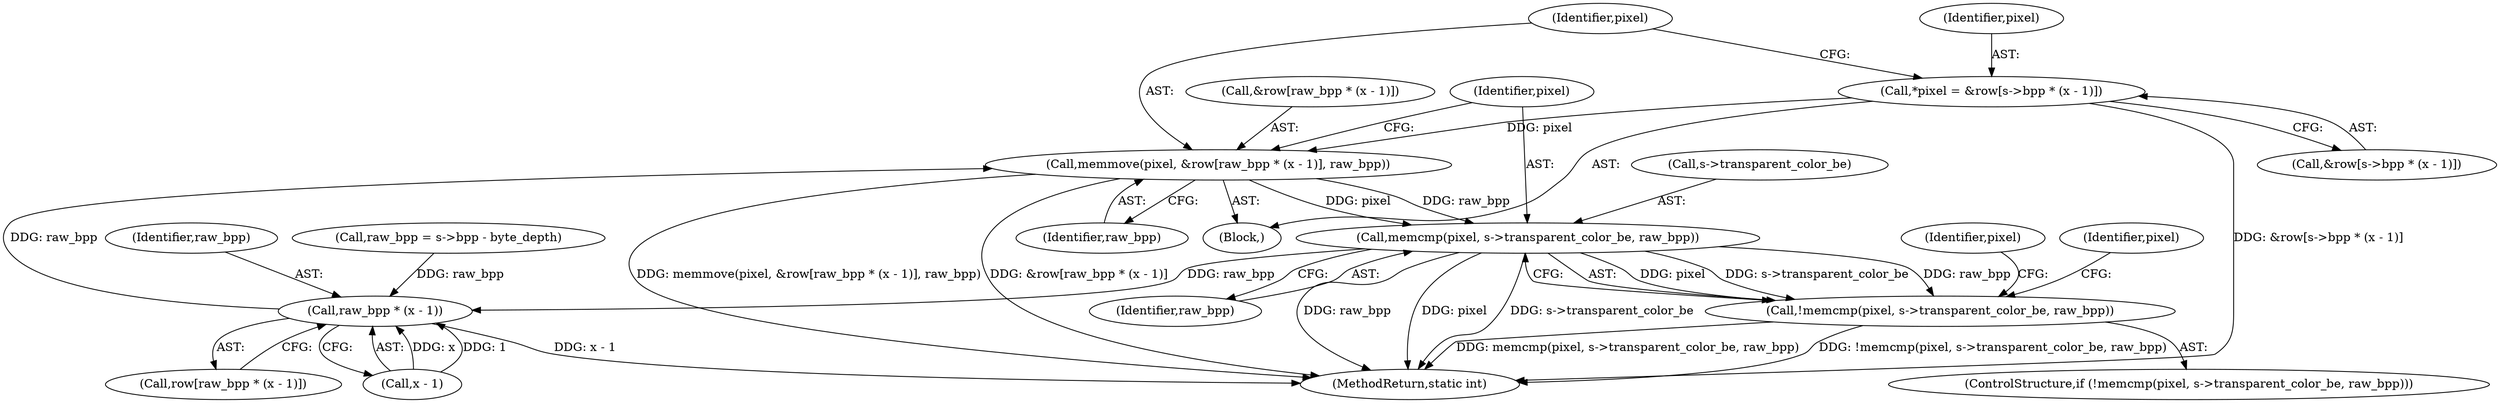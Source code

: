 digraph "0_FFmpeg_e477f09d0b3619f3d29173b2cd593e17e2d1978e@array" {
"1000646" [label="(Call,*pixel = &row[s->bpp * (x - 1)])"];
"1000658" [label="(Call,memmove(pixel, &row[raw_bpp * (x - 1)], raw_bpp))"];
"1000671" [label="(Call,memcmp(pixel, s->transparent_color_be, raw_bpp))"];
"1000663" [label="(Call,raw_bpp * (x - 1))"];
"1000670" [label="(Call,!memcmp(pixel, s->transparent_color_be, raw_bpp))"];
"1000647" [label="(Identifier,pixel)"];
"1000646" [label="(Call,*pixel = &row[s->bpp * (x - 1)])"];
"1000663" [label="(Call,raw_bpp * (x - 1))"];
"1000661" [label="(Call,row[raw_bpp * (x - 1)])"];
"1000670" [label="(Call,!memcmp(pixel, s->transparent_color_be, raw_bpp))"];
"1000676" [label="(Identifier,raw_bpp)"];
"1000664" [label="(Identifier,raw_bpp)"];
"1000690" [label="(Identifier,pixel)"];
"1000671" [label="(Call,memcmp(pixel, s->transparent_color_be, raw_bpp))"];
"1000659" [label="(Identifier,pixel)"];
"1000672" [label="(Identifier,pixel)"];
"1000673" [label="(Call,s->transparent_color_be)"];
"1000665" [label="(Call,x - 1)"];
"1000681" [label="(Identifier,pixel)"];
"1000593" [label="(Call,raw_bpp = s->bpp - byte_depth)"];
"1000644" [label="(Block,)"];
"1000658" [label="(Call,memmove(pixel, &row[raw_bpp * (x - 1)], raw_bpp))"];
"1000648" [label="(Call,&row[s->bpp * (x - 1)])"];
"1000660" [label="(Call,&row[raw_bpp * (x - 1)])"];
"1000669" [label="(ControlStructure,if (!memcmp(pixel, s->transparent_color_be, raw_bpp)))"];
"1000668" [label="(Identifier,raw_bpp)"];
"1000828" [label="(MethodReturn,static int)"];
"1000646" -> "1000644"  [label="AST: "];
"1000646" -> "1000648"  [label="CFG: "];
"1000647" -> "1000646"  [label="AST: "];
"1000648" -> "1000646"  [label="AST: "];
"1000659" -> "1000646"  [label="CFG: "];
"1000646" -> "1000828"  [label="DDG: &row[s->bpp * (x - 1)]"];
"1000646" -> "1000658"  [label="DDG: pixel"];
"1000658" -> "1000644"  [label="AST: "];
"1000658" -> "1000668"  [label="CFG: "];
"1000659" -> "1000658"  [label="AST: "];
"1000660" -> "1000658"  [label="AST: "];
"1000668" -> "1000658"  [label="AST: "];
"1000672" -> "1000658"  [label="CFG: "];
"1000658" -> "1000828"  [label="DDG: &row[raw_bpp * (x - 1)]"];
"1000658" -> "1000828"  [label="DDG: memmove(pixel, &row[raw_bpp * (x - 1)], raw_bpp)"];
"1000663" -> "1000658"  [label="DDG: raw_bpp"];
"1000658" -> "1000671"  [label="DDG: pixel"];
"1000658" -> "1000671"  [label="DDG: raw_bpp"];
"1000671" -> "1000670"  [label="AST: "];
"1000671" -> "1000676"  [label="CFG: "];
"1000672" -> "1000671"  [label="AST: "];
"1000673" -> "1000671"  [label="AST: "];
"1000676" -> "1000671"  [label="AST: "];
"1000670" -> "1000671"  [label="CFG: "];
"1000671" -> "1000828"  [label="DDG: raw_bpp"];
"1000671" -> "1000828"  [label="DDG: pixel"];
"1000671" -> "1000828"  [label="DDG: s->transparent_color_be"];
"1000671" -> "1000663"  [label="DDG: raw_bpp"];
"1000671" -> "1000670"  [label="DDG: pixel"];
"1000671" -> "1000670"  [label="DDG: s->transparent_color_be"];
"1000671" -> "1000670"  [label="DDG: raw_bpp"];
"1000663" -> "1000661"  [label="AST: "];
"1000663" -> "1000665"  [label="CFG: "];
"1000664" -> "1000663"  [label="AST: "];
"1000665" -> "1000663"  [label="AST: "];
"1000661" -> "1000663"  [label="CFG: "];
"1000663" -> "1000828"  [label="DDG: x - 1"];
"1000593" -> "1000663"  [label="DDG: raw_bpp"];
"1000665" -> "1000663"  [label="DDG: x"];
"1000665" -> "1000663"  [label="DDG: 1"];
"1000670" -> "1000669"  [label="AST: "];
"1000681" -> "1000670"  [label="CFG: "];
"1000690" -> "1000670"  [label="CFG: "];
"1000670" -> "1000828"  [label="DDG: !memcmp(pixel, s->transparent_color_be, raw_bpp)"];
"1000670" -> "1000828"  [label="DDG: memcmp(pixel, s->transparent_color_be, raw_bpp)"];
}
